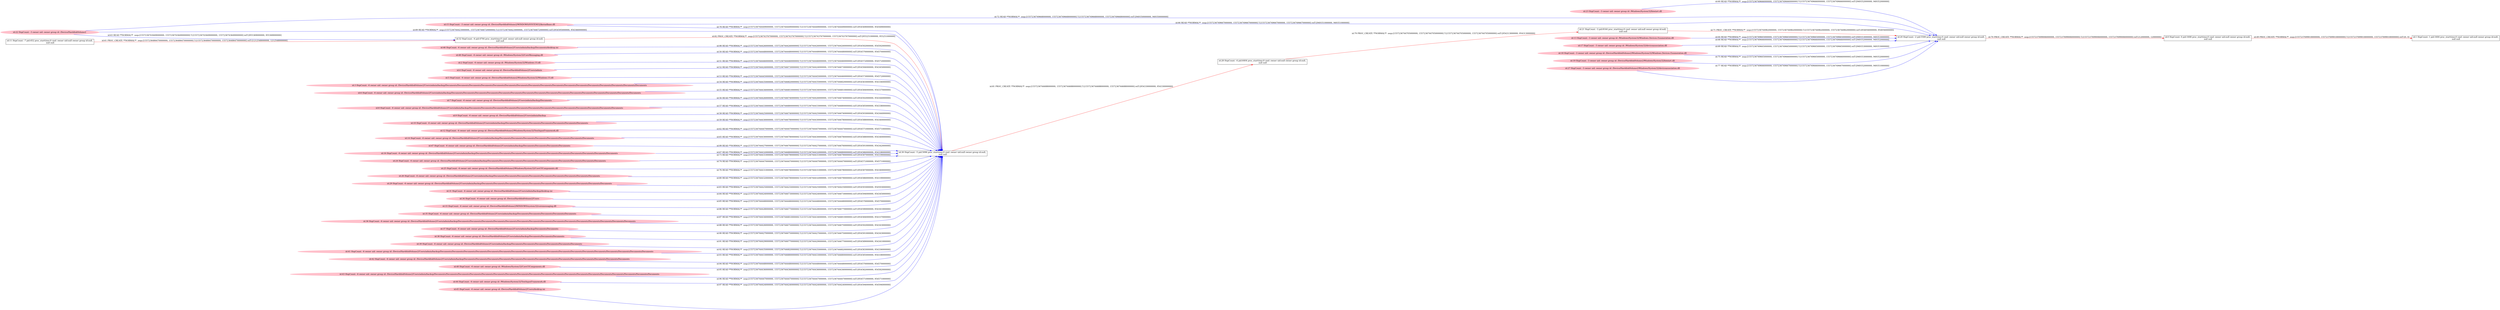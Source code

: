 digraph  {
rankdir=LR
"0"[color=black,label="id:0 HopCount: 0 pid:1608 proc_starttime:0 cmd: owner uid:null owner group id:null,\n null null", shape=box,style=solid];
"1"[color=black,label="id:1 HopCount: 1 pid:1604 proc_starttime:0 cmd: owner uid:null owner group id:null,\n null null", shape=box,style=solid];
"0" -> "1" [id=49,__obj="PROC_CREATE"color=red,label="id:49 PROC_CREATE **NORMAL**  seqs:[1557237699018000000, 1557237699018000000] T:[1557237699018000000, 1557237699018000000] relT:[0, 0]",style=solid];
"48"[color=pink,label="id:48 HopCount: -6 owner uid: owner group id: /Windows/System32/CoreMessaging.dll ", shape=oval,style=filled];
"30"[color=black,label="id:30 HopCount: -5 pid:5096 proc_starttime:0 cmd: owner uid:null owner group id:null,\n null null", shape=box,style=solid];
"48" -> "30" [id=50,__obj="READ"color=blue,label="id:50 READ **NORMAL**  seqs:[1557236744448000000, 1557236744448000000] T:[1557236744448000000, 1557236744448000000] relT:[954570000000, 954570000000]",style=solid];
"2"[color=pink,label="id:2 HopCount: -6 owner uid: owner group id: /Windows/System32/Windows.UI.dll ", shape=oval,style=filled];
"2" -> "30" [id=51,__obj="READ"color=blue,label="id:51 READ **NORMAL**  seqs:[1557236744446000000, 1557236744446000000] T:[1557236744446000000, 1557236744446000000] relT:[954572000000, 954572000000]",style=solid];
"4"[color=pink,label="id:4 HopCount: -6 owner uid: owner group id: /Device/HarddiskVolume2/Users/admin ", shape=oval,style=filled];
"4" -> "30" [id=52,__obj="READ"color=blue,label="id:52 READ **NORMAL**  seqs:[1557236744424000000, 1557236744673000000] T:[1557236744424000000, 1557236744673000000] relT:[954594000000, 954345000000]",style=solid];
"5"[color=pink,label="id:5 HopCount: -6 owner uid: owner group id: /Device/HarddiskVolume2/Windows/System32/Windows.UI.dll ", shape=oval,style=filled];
"5" -> "30" [id=53,__obj="READ"color=blue,label="id:53 READ **NORMAL**  seqs:[1557236744445000000, 1557236744446000000] T:[1557236744445000000, 1557236744446000000] relT:[954573000000, 954572000000]",style=solid];
"3"[color=pink,label="id:3 HopCount: -6 owner uid: owner group id: /Device/HarddiskVolume2/Users/admin/backup/Documents/Documents/Documents/Documents/Documents/Documents/Documents/Documents/Documents/Documents/Documents/Documents/Documents/Documents/Documents/Documents/Documents ", shape=oval,style=filled];
"3" -> "30" [id=54,__obj="READ"color=blue,label="id:54 READ **NORMAL**  seqs:[1557236744435000000, 1557236744682000000] T:[1557236744435000000, 1557236744682000000] relT:[954583000000, 954336000000]",style=solid];
"6"[color=pink,label="id:6 HopCount: -6 owner uid: owner group id: /Device/HarddiskVolume2/Users/admin/backup/Documents/Documents/Documents/Documents/Documents/Documents/Documents/Documents/Documents/Documents/Documents/Documents/Documents/Documents/Documents/Documents ", shape=oval,style=filled];
"6" -> "30" [id=55,__obj="READ"color=blue,label="id:55 READ **NORMAL**  seqs:[1557236744434000000, 1557236744681000000] T:[1557236744434000000, 1557236744681000000] relT:[954584000000, 954337000000]",style=solid];
"7"[color=pink,label="id:7 HopCount: -6 owner uid: owner group id: /Device/HarddiskVolume2/Users/admin/backup/Documents ", shape=oval,style=filled];
"7" -> "30" [id=56,__obj="READ"color=blue,label="id:56 READ **NORMAL**  seqs:[1557236744426000000, 1557236744674000000] T:[1557236744426000000, 1557236744674000000] relT:[954592000000, 954344000000]",style=solid];
"8"[color=pink,label="id:8 HopCount: -6 owner uid: owner group id: /Device/HarddiskVolume2/Users/admin/backup/Documents/Documents/Documents/Documents/Documents/Documents/Documents/Documents/Documents/Documents/Documents/Documents/Documents ", shape=oval,style=filled];
"8" -> "30" [id=57,__obj="READ"color=blue,label="id:57 READ **NORMAL**  seqs:[1557236744433000000, 1557236744680000000] T:[1557236744433000000, 1557236744680000000] relT:[954585000000, 954338000000]",style=solid];
"9"[color=pink,label="id:9 HopCount: -6 owner uid: owner group id: /Device/HarddiskVolume2/Users/admin/backup ", shape=oval,style=filled];
"9" -> "30" [id=58,__obj="READ"color=blue,label="id:58 READ **NORMAL**  seqs:[1557236744425000000, 1557236744674000000] T:[1557236744425000000, 1557236744674000000] relT:[954593000000, 954344000000]",style=solid];
"10"[color=pink,label="id:10 HopCount: -6 owner uid: owner group id: /Device/HarddiskVolume2/Users/admin/backup/Documents/Documents/Documents/Documents/Documents/Documents/Documents ", shape=oval,style=filled];
"10" -> "30" [id=59,__obj="READ"color=blue,label="id:59 READ **NORMAL**  seqs:[1557236744430000000, 1557236744678000000] T:[1557236744430000000, 1557236744678000000] relT:[954588000000, 954340000000]",style=solid];
"23"[color=pink,label="id:23 HopCount: -3 owner uid: owner group id: /Windows/System32/biwinrt.dll ", shape=oval,style=filled];
"20"[color=black,label="id:20 HopCount: -2 pid:5500 proc_starttime:0 cmd: owner uid:null owner group id:null,\n null null", shape=box,style=solid];
"23" -> "20" [id=60,__obj="READ"color=blue,label="id:60 READ **NORMAL**  seqs:[1557236749666000000, 1557236749666000000] T:[1557236749666000000, 1557236749666000000] relT:[949352000000, 949352000000]",style=solid];
"11"[color=black,label="id:11 HopCount: -7 pid:452 proc_starttime:0 cmd: owner uid:null owner group id:null,\n null null", shape=box,style=solid];
"32"[color=black,label="id:32 HopCount: -6 pid:4704 proc_starttime:0 cmd: owner uid:null owner group id:null,\n null null", shape=box,style=solid];
"11" -> "32" [id=61,__obj="PROC_CREATE"color=red,label="id:61 PROC_CREATE **NORMAL**  seqs:[1557236486470000000, 1557236486470000000] T:[1557236486470000000, 1557236486470000000] relT:[1212548000000, 1212548000000]",style=solid];
"12"[color=pink,label="id:12 HopCount: -6 owner uid: owner group id: /Device/HarddiskVolume2/Windows/System32/TextInputFramework.dll ", shape=oval,style=filled];
"12" -> "30" [id=62,__obj="READ"color=blue,label="id:62 READ **NORMAL**  seqs:[1557236744447000000, 1557236744447000000] T:[1557236744447000000, 1557236744447000000] relT:[954571000000, 954571000000]",style=solid];
"22"[color=pink,label="id:22 HopCount: -3 owner uid: owner group id: /Device/HarddiskVolume2 ", shape=oval,style=filled];
"22" -> "32" [id=63,__obj="READ"color=blue,label="id:63 READ **NORMAL**  seqs:[1557236743649000000, 1557236743649000000] T:[1557236743649000000, 1557236743649000000] relT:[955369000000, 955369000000]",style=solid];
"13"[color=pink,label="id:13 HopCount: -3 owner uid: owner group id: /Windows/System32/Windows.Devices.Enumeration.dll ", shape=oval,style=filled];
"13" -> "20" [id=64,__obj="READ"color=blue,label="id:64 READ **NORMAL**  seqs:[1557236749665000000, 1557236749665000000] T:[1557236749665000000, 1557236749665000000] relT:[949353000000, 949353000000]",style=solid];
"14"[color=pink,label="id:14 HopCount: -6 owner uid: owner group id: /Device/HarddiskVolume2/Users/admin/backup/Documents/Documents/Documents/Documents/Documents/Documents/Documents/Documents ", shape=oval,style=filled];
"14" -> "30" [id=65,__obj="READ"color=blue,label="id:65 READ **NORMAL**  seqs:[1557236744430000000, 1557236744678000000] T:[1557236744430000000, 1557236744678000000] relT:[954588000000, 954340000000]",style=solid];
"15"[color=pink,label="id:15 HopCount: -3 owner uid: owner group id: /Device/HarddiskVolume2/WINDOWS/SYSTEM32/kernelbase.dll ", shape=oval,style=filled];
"15" -> "20" [id=66,__obj="READ"color=blue,label="id:66 READ **NORMAL**  seqs:[1557236749667000000, 1557236749667000000] T:[1557236749667000000, 1557236749667000000] relT:[949351000000, 949351000000]",style=solid];
"16"[color=pink,label="id:16 HopCount: -6 owner uid: owner group id: /Device/HarddiskVolume2/Users/admin/backup/Documents/Documents/Documents/Documents/Documents/Documents/Documents/Documents/Documents/Documents/Documents/Documents ", shape=oval,style=filled];
"16" -> "30" [id=67,__obj="READ"color=blue,label="id:67 READ **NORMAL**  seqs:[1557236744432000000, 1557236744680000000] T:[1557236744432000000, 1557236744680000000] relT:[954586000000, 954338000000]",style=solid];
"17"[color=pink,label="id:17 HopCount: -3 owner uid: owner group id: /Windows/System32/deviceassociation.dll ", shape=oval,style=filled];
"17" -> "20" [id=68,__obj="READ"color=blue,label="id:68 READ **NORMAL**  seqs:[1557236749666000000, 1557236749666000000] T:[1557236749666000000, 1557236749666000000] relT:[949352000000, 949352000000]",style=solid];
"18"[color=pink,label="id:18 HopCount: -3 owner uid: owner group id: /Device/HarddiskVolume2/Windows/System32/Windows.Devices.Enumeration.dll ", shape=oval,style=filled];
"18" -> "20" [id=69,__obj="READ"color=blue,label="id:69 READ **NORMAL**  seqs:[1557236749665000000, 1557236749665000000] T:[1557236749665000000, 1557236749665000000] relT:[949353000000, 949353000000]",style=solid];
"20" -> "0" [id=70,__obj="PROC_CREATE"color=red,label="id:70 PROC_CREATE **NORMAL**  seqs:[1557237699006000000, 1557237699006000000] T:[1557237699006000000, 1557237699006000000] relT:[12000000, 12000000]",style=solid];
"21"[color=black,label="id:21 HopCount: -3 pid:8164 proc_starttime:0 cmd: owner uid:null owner group id:null,\n null null", shape=box,style=solid];
"21" -> "20" [id=71,__obj="PROC_CREATE"color=red,label="id:71 PROC_CREATE **NORMAL**  seqs:[1557236744962000000, 1557236744962000000] T:[1557236744962000000, 1557236744962000000] relT:[954056000000, 954056000000]",style=solid];
"22" -> "20" [id=72,__obj="READ"color=blue,label="id:72 READ **NORMAL**  seqs:[1557236749668000000, 1557236749668000000] T:[1557236749668000000, 1557236749668000000] relT:[949350000000, 949350000000]",style=solid];
"24"[color=pink,label="id:24 HopCount: -6 owner uid: owner group id: /Device/HarddiskVolume2/Users/admin/backup/Documents/Documents/Documents/Documents/Documents/Documents/Documents/Documents/Documents/Documents ", shape=oval,style=filled];
"24" -> "30" [id=73,__obj="READ"color=blue,label="id:73 READ **NORMAL**  seqs:[1557236744431000000, 1557236744679000000] T:[1557236744431000000, 1557236744679000000] relT:[954587000000, 954339000000]",style=solid];
"25"[color=pink,label="id:25 HopCount: -6 owner uid: owner group id: /Device/HarddiskVolume2/Windows/System32/CoreUIComponents.dll ", shape=oval,style=filled];
"25" -> "30" [id=74,__obj="READ"color=blue,label="id:74 READ **NORMAL**  seqs:[1557236744447000000, 1557236744447000000] T:[1557236744447000000, 1557236744447000000] relT:[954571000000, 954571000000]",style=solid];
"19"[color=pink,label="id:19 HopCount: -3 owner uid: owner group id: /Device/HarddiskVolume2/Windows/System32/biwinrt.dll ", shape=oval,style=filled];
"19" -> "20" [id=75,__obj="READ"color=blue,label="id:75 READ **NORMAL**  seqs:[1557236749665000000, 1557236749666000000] T:[1557236749665000000, 1557236749666000000] relT:[949353000000, 949352000000]",style=solid];
"26"[color=pink,label="id:26 HopCount: -6 owner uid: owner group id: /Device/HarddiskVolume2/Users/admin/backup/Documents/Documents/Documents/Documents/Documents/Documents/Documents/Documents/Documents ", shape=oval,style=filled];
"26" -> "30" [id=76,__obj="READ"color=blue,label="id:76 READ **NORMAL**  seqs:[1557236744431000000, 1557236744678000000] T:[1557236744431000000, 1557236744678000000] relT:[954587000000, 954340000000]",style=solid];
"27"[color=pink,label="id:27 HopCount: -3 owner uid: owner group id: /Device/HarddiskVolume2/Windows/System32/deviceassociation.dll ", shape=oval,style=filled];
"27" -> "20" [id=77,__obj="READ"color=blue,label="id:77 READ **NORMAL**  seqs:[1557236749666000000, 1557236749667000000] T:[1557236749666000000, 1557236749667000000] relT:[949352000000, 949351000000]",style=solid];
"15" -> "30" [id=78,__obj="READ"color=blue,label="id:78 READ **NORMAL**  seqs:[1557236744449000000, 1557236744449000000] T:[1557236744449000000, 1557236744449000000] relT:[954569000000, 954569000000]",style=solid];
"28"[color=black,label="id:28 HopCount: -4 pid:6404 proc_starttime:0 cmd: owner uid:null owner group id:null,\n null null", shape=box,style=solid];
"28" -> "21" [id=79,__obj="PROC_CREATE"color=red,label="id:79 PROC_CREATE **NORMAL**  seqs:[1557236744705000000, 1557236744705000000] T:[1557236744705000000, 1557236744705000000] relT:[954313000000, 954313000000]",style=solid];
"29"[color=pink,label="id:29 HopCount: -6 owner uid: owner group id: /Device/HarddiskVolume2/Users/admin/backup/Documents/Documents/Documents/Documents/Documents/Documents/Documents/Documents/Documents/Documents/Documents ", shape=oval,style=filled];
"29" -> "30" [id=80,__obj="READ"color=blue,label="id:80 READ **NORMAL**  seqs:[1557236744432000000, 1557236744679000000] T:[1557236744432000000, 1557236744679000000] relT:[954586000000, 954339000000]",style=solid];
"30" -> "28" [id=81,__obj="PROC_CREATE"color=red,label="id:81 PROC_CREATE **NORMAL**  seqs:[1557236744688000000, 1557236744688000000] T:[1557236744688000000, 1557236744688000000] relT:[954330000000, 954330000000]",style=solid];
"32" -> "30" [id=82,__obj="PROC_CREATE"color=red,label="id:82 PROC_CREATE **NORMAL**  seqs:[1557236743767000000, 1557236743767000000] T:[1557236743767000000, 1557236743767000000] relT:[955251000000, 955251000000]",style=solid];
"31"[color=pink,label="id:31 HopCount: -6 owner uid: owner group id: /Device/HarddiskVolume2/Users/admin/backup/desktop.ini ", shape=oval,style=filled];
"31" -> "30" [id=83,__obj="READ"color=blue,label="id:83 READ **NORMAL**  seqs:[1557236744425000000, 1557236744425000000] T:[1557236744425000000, 1557236744425000000] relT:[954593000000, 954593000000]",style=solid];
"34"[color=pink,label="id:34 HopCount: -6 owner uid: owner group id: /Device/HarddiskVolume2/Users ", shape=oval,style=filled];
"34" -> "30" [id=84,__obj="READ"color=blue,label="id:84 READ **NORMAL**  seqs:[1557236744424000000, 1557236744673000000] T:[1557236744424000000, 1557236744673000000] relT:[954594000000, 954345000000]",style=solid];
"33"[color=pink,label="id:33 HopCount: -6 owner uid: owner group id: /Device/HarddiskVolume2/WINDOWS/system32/coremessaging.dll ", shape=oval,style=filled];
"33" -> "30" [id=85,__obj="READ"color=blue,label="id:85 READ **NORMAL**  seqs:[1557236744448000000, 1557236744448000000] T:[1557236744448000000, 1557236744448000000] relT:[954570000000, 954570000000]",style=solid];
"35"[color=pink,label="id:35 HopCount: -6 owner uid: owner group id: /Device/HarddiskVolume2/Users/admin/backup/Documents/Documents/Documents/Documents/Documents ", shape=oval,style=filled];
"35" -> "30" [id=86,__obj="READ"color=blue,label="id:86 READ **NORMAL**  seqs:[1557236744428000000, 1557236744677000000] T:[1557236744428000000, 1557236744677000000] relT:[954590000000, 954341000000]",style=solid];
"36"[color=pink,label="id:36 HopCount: -6 owner uid: owner group id: /Device/HarddiskVolume2/Users/admin/backup/Documents/Documents/Documents/Documents/Documents/Documents/Documents/Documents/Documents/Documents/Documents/Documents/Documents/Documents/Documents ", shape=oval,style=filled];
"36" -> "30" [id=87,__obj="READ"color=blue,label="id:87 READ **NORMAL**  seqs:[1557236744434000000, 1557236744681000000] T:[1557236744434000000, 1557236744681000000] relT:[954584000000, 954337000000]",style=solid];
"37"[color=pink,label="id:37 HopCount: -6 owner uid: owner group id: /Device/HarddiskVolume2/Users/admin/backup/Documents/Documents ", shape=oval,style=filled];
"37" -> "30" [id=88,__obj="READ"color=blue,label="id:88 READ **NORMAL**  seqs:[1557236744426000000, 1557236744675000000] T:[1557236744426000000, 1557236744675000000] relT:[954592000000, 954343000000]",style=solid];
"22" -> "30" [id=89,__obj="READ"color=blue,label="id:89 READ **NORMAL**  seqs:[1557236744423000000, 1557236744672000000] T:[1557236744423000000, 1557236744672000000] relT:[954595000000, 954346000000]",style=solid];
"38"[color=pink,label="id:38 HopCount: -6 owner uid: owner group id: /Device/HarddiskVolume2/Users/admin/backup/Documents/Documents/Documents ", shape=oval,style=filled];
"38" -> "30" [id=90,__obj="READ"color=blue,label="id:90 READ **NORMAL**  seqs:[1557236744427000000, 1557236744675000000] T:[1557236744427000000, 1557236744675000000] relT:[954591000000, 954343000000]",style=solid];
"39"[color=pink,label="id:39 HopCount: -6 owner uid: owner group id: /Device/HarddiskVolume2/Users/admin/backup/Documents/Documents/Documents/Documents/Documents/Documents ", shape=oval,style=filled];
"39" -> "30" [id=91,__obj="READ"color=blue,label="id:91 READ **NORMAL**  seqs:[1557236744429000000, 1557236744677000000] T:[1557236744429000000, 1557236744677000000] relT:[954589000000, 954341000000]",style=solid];
"41"[color=pink,label="id:41 HopCount: -6 owner uid: owner group id: /Device/HarddiskVolume2/Users/admin/backup/Documents/Documents/Documents/Documents/Documents/Documents/Documents/Documents/Documents/Documents/Documents/Documents/Documents/Documents/Documents/Documents/Documents/Documents ", shape=oval,style=filled];
"41" -> "30" [id=92,__obj="READ"color=blue,label="id:92 READ **NORMAL**  seqs:[1557236744435000000, 1557236744682000000] T:[1557236744435000000, 1557236744682000000] relT:[954583000000, 954336000000]",style=solid];
"42"[color=pink,label="id:42 HopCount: -6 owner uid: owner group id: /Device/HarddiskVolume2/Users/admin/backup/Documents/Documents/Documents/Documents/Documents/Documents/Documents/Documents/Documents/Documents/Documents/Documents/Documents/Documents ", shape=oval,style=filled];
"42" -> "30" [id=93,__obj="READ"color=blue,label="id:93 READ **NORMAL**  seqs:[1557236744433000000, 1557236744680000000] T:[1557236744433000000, 1557236744680000000] relT:[954585000000, 954338000000]",style=solid];
"40"[color=pink,label="id:40 HopCount: -6 owner uid: owner group id: /Windows/System32/CoreUIComponents.dll ", shape=oval,style=filled];
"40" -> "30" [id=94,__obj="READ"color=blue,label="id:94 READ **NORMAL**  seqs:[1557236744448000000, 1557236744448000000] T:[1557236744448000000, 1557236744448000000] relT:[954570000000, 954570000000]",style=solid];
"43"[color=pink,label="id:43 HopCount: -6 owner uid: owner group id: /Device/HarddiskVolume2/Users/admin/backup/Documents/Documents/Documents/Documents/Documents/Documents/Documents/Documents/Documents/Documents/Documents/Documents/Documents/Documents/Documents/Documents/Documents/Documents/Documents ", shape=oval,style=filled];
"43" -> "30" [id=95,__obj="READ"color=blue,label="id:95 READ **NORMAL**  seqs:[1557236744436000000, 1557236744436000000] T:[1557236744436000000, 1557236744436000000] relT:[954582000000, 954582000000]",style=solid];
"44"[color=pink,label="id:44 HopCount: -6 owner uid: owner group id: /Windows/System32/TextInputFramework.dll ", shape=oval,style=filled];
"44" -> "30" [id=96,__obj="READ"color=blue,label="id:96 READ **NORMAL**  seqs:[1557236744447000000, 1557236744447000000] T:[1557236744447000000, 1557236744447000000] relT:[954571000000, 954571000000]",style=solid];
"45"[color=pink,label="id:45 HopCount: -6 owner uid: owner group id: /Device/HarddiskVolume2/Users/desktop.ini ", shape=oval,style=filled];
"45" -> "30" [id=97,__obj="READ"color=blue,label="id:97 READ **NORMAL**  seqs:[1557236744424000000, 1557236744424000000] T:[1557236744424000000, 1557236744424000000] relT:[954594000000, 954594000000]",style=solid];
"46"[color=pink,label="id:46 HopCount: -6 owner uid: owner group id: /Device/HarddiskVolume2/Users/admin/backup/Documents/desktop.ini ", shape=oval,style=filled];
"46" -> "30" [id=98,__obj="READ"color=blue,label="id:98 READ **NORMAL**  seqs:[1557236744426000000, 1557236744426000000] T:[1557236744426000000, 1557236744426000000] relT:[954592000000, 954592000000]",style=solid];
"47"[color=pink,label="id:47 HopCount: -6 owner uid: owner group id: /Device/HarddiskVolume2/Users/admin/backup/Documents/Documents/Documents/Documents ", shape=oval,style=filled];
"47" -> "30" [id=99,__obj="READ"color=blue,label="id:99 READ **NORMAL**  seqs:[1557236744427000000, 1557236744676000000] T:[1557236744427000000, 1557236744676000000] relT:[954591000000, 954342000000]",style=solid];
}